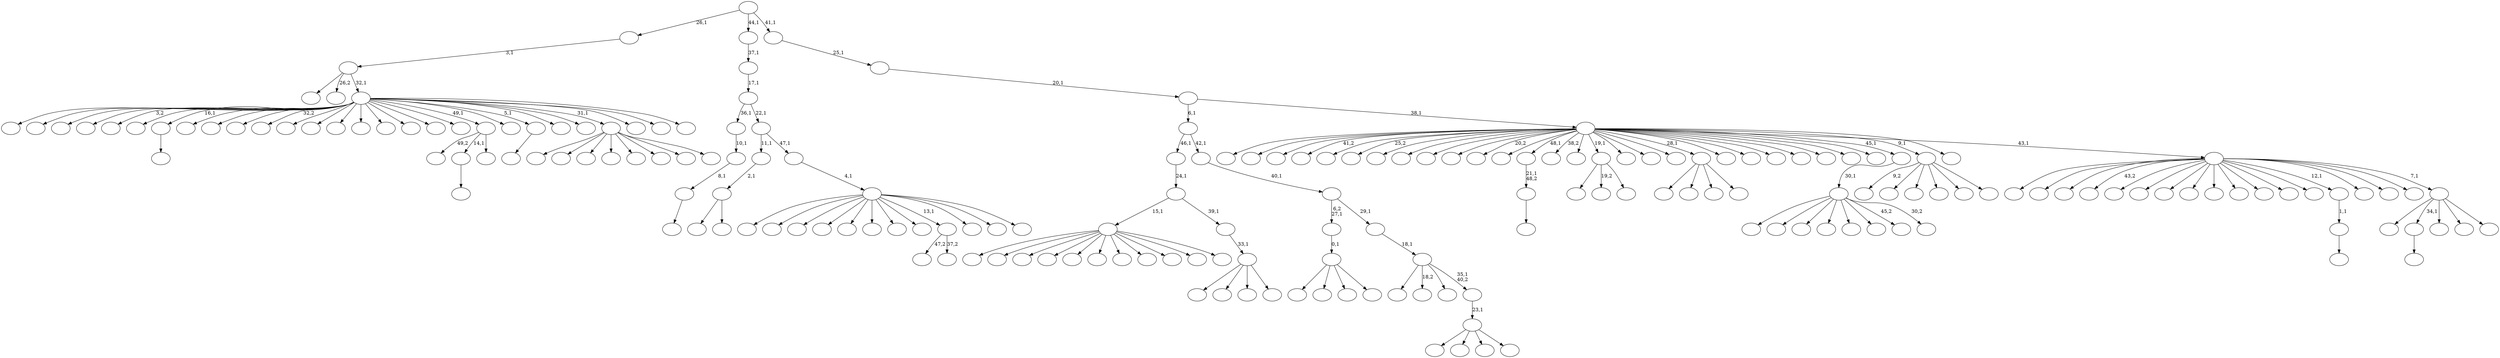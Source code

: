 digraph T {
	200 [label=""]
	199 [label=""]
	198 [label=""]
	197 [label=""]
	196 [label=""]
	195 [label=""]
	194 [label=""]
	193 [label=""]
	192 [label=""]
	191 [label=""]
	190 [label=""]
	189 [label=""]
	188 [label=""]
	187 [label=""]
	186 [label=""]
	185 [label=""]
	184 [label=""]
	183 [label=""]
	182 [label=""]
	181 [label=""]
	180 [label=""]
	179 [label=""]
	178 [label=""]
	177 [label=""]
	176 [label=""]
	175 [label=""]
	174 [label=""]
	173 [label=""]
	172 [label=""]
	171 [label=""]
	170 [label=""]
	169 [label=""]
	168 [label=""]
	167 [label=""]
	166 [label=""]
	165 [label=""]
	164 [label=""]
	163 [label=""]
	162 [label=""]
	161 [label=""]
	160 [label=""]
	159 [label=""]
	158 [label=""]
	157 [label=""]
	156 [label=""]
	155 [label=""]
	154 [label=""]
	153 [label=""]
	152 [label=""]
	151 [label=""]
	150 [label=""]
	149 [label=""]
	148 [label=""]
	147 [label=""]
	146 [label=""]
	145 [label=""]
	144 [label=""]
	143 [label=""]
	142 [label=""]
	141 [label=""]
	140 [label=""]
	139 [label=""]
	138 [label=""]
	137 [label=""]
	136 [label=""]
	135 [label=""]
	134 [label=""]
	133 [label=""]
	132 [label=""]
	131 [label=""]
	130 [label=""]
	129 [label=""]
	128 [label=""]
	127 [label=""]
	126 [label=""]
	125 [label=""]
	124 [label=""]
	123 [label=""]
	122 [label=""]
	121 [label=""]
	120 [label=""]
	119 [label=""]
	118 [label=""]
	117 [label=""]
	116 [label=""]
	115 [label=""]
	114 [label=""]
	113 [label=""]
	112 [label=""]
	111 [label=""]
	110 [label=""]
	109 [label=""]
	108 [label=""]
	107 [label=""]
	106 [label=""]
	105 [label=""]
	104 [label=""]
	103 [label=""]
	102 [label=""]
	101 [label=""]
	100 [label=""]
	99 [label=""]
	98 [label=""]
	97 [label=""]
	96 [label=""]
	95 [label=""]
	94 [label=""]
	93 [label=""]
	92 [label=""]
	91 [label=""]
	90 [label=""]
	89 [label=""]
	88 [label=""]
	87 [label=""]
	86 [label=""]
	85 [label=""]
	84 [label=""]
	83 [label=""]
	82 [label=""]
	81 [label=""]
	80 [label=""]
	79 [label=""]
	78 [label=""]
	77 [label=""]
	76 [label=""]
	75 [label=""]
	74 [label=""]
	73 [label=""]
	72 [label=""]
	71 [label=""]
	70 [label=""]
	69 [label=""]
	68 [label=""]
	67 [label=""]
	66 [label=""]
	65 [label=""]
	64 [label=""]
	63 [label=""]
	62 [label=""]
	61 [label=""]
	60 [label=""]
	59 [label=""]
	58 [label=""]
	57 [label=""]
	56 [label=""]
	55 [label=""]
	54 [label=""]
	53 [label=""]
	52 [label=""]
	51 [label=""]
	50 [label=""]
	49 [label=""]
	48 [label=""]
	47 [label=""]
	46 [label=""]
	45 [label=""]
	44 [label=""]
	43 [label=""]
	42 [label=""]
	41 [label=""]
	40 [label=""]
	39 [label=""]
	38 [label=""]
	37 [label=""]
	36 [label=""]
	35 [label=""]
	34 [label=""]
	33 [label=""]
	32 [label=""]
	31 [label=""]
	30 [label=""]
	29 [label=""]
	28 [label=""]
	27 [label=""]
	26 [label=""]
	25 [label=""]
	24 [label=""]
	23 [label=""]
	22 [label=""]
	21 [label=""]
	20 [label=""]
	19 [label=""]
	18 [label=""]
	17 [label=""]
	16 [label=""]
	15 [label=""]
	14 [label=""]
	13 [label=""]
	12 [label=""]
	11 [label=""]
	10 [label=""]
	9 [label=""]
	8 [label=""]
	7 [label=""]
	6 [label=""]
	5 [label=""]
	4 [label=""]
	3 [label=""]
	2 [label=""]
	1 [label=""]
	0 [label=""]
	186 -> 187 [label=""]
	156 -> 157 [label=""]
	122 -> 123 [label=""]
	121 -> 122 [label="21,1\n48,2"]
	107 -> 108 [label=""]
	106 -> 107 [label="1,1"]
	97 -> 98 [label=""]
	93 -> 164 [label=""]
	93 -> 147 [label="19,2"]
	93 -> 94 [label=""]
	83 -> 179 [label=""]
	83 -> 146 [label=""]
	83 -> 131 [label=""]
	83 -> 84 [label=""]
	67 -> 116 [label="49,2"]
	67 -> 97 [label="14,1"]
	67 -> 68 [label=""]
	65 -> 109 [label=""]
	65 -> 66 [label=""]
	64 -> 65 [label="2,1"]
	60 -> 176 [label=""]
	60 -> 160 [label=""]
	60 -> 151 [label=""]
	60 -> 144 [label=""]
	60 -> 134 [label=""]
	60 -> 111 [label=""]
	60 -> 70 [label="45,2"]
	60 -> 61 [label="30,2"]
	59 -> 60 [label="30,1"]
	57 -> 197 [label=""]
	57 -> 196 [label=""]
	57 -> 183 [label=""]
	57 -> 178 [label=""]
	57 -> 172 [label=""]
	57 -> 166 [label=""]
	57 -> 139 [label=""]
	57 -> 119 [label=""]
	57 -> 113 [label=""]
	57 -> 78 [label=""]
	57 -> 58 [label=""]
	54 -> 55 [label=""]
	51 -> 188 [label=""]
	51 -> 159 [label=""]
	51 -> 100 [label=""]
	51 -> 52 [label=""]
	50 -> 51 [label="0,1"]
	48 -> 163 [label=""]
	48 -> 148 [label=""]
	48 -> 136 [label=""]
	48 -> 49 [label=""]
	47 -> 48 [label="33,1"]
	46 -> 57 [label="15,1"]
	46 -> 47 [label="39,1"]
	45 -> 46 [label="24,1"]
	41 -> 85 [label="47,2"]
	41 -> 42 [label="37,2"]
	38 -> 170 [label="9,2"]
	38 -> 162 [label=""]
	38 -> 141 [label=""]
	38 -> 103 [label=""]
	38 -> 82 [label=""]
	38 -> 39 [label=""]
	36 -> 37 [label=""]
	35 -> 36 [label="8,1"]
	34 -> 35 [label="10,1"]
	31 -> 128 [label=""]
	31 -> 89 [label=""]
	31 -> 87 [label=""]
	31 -> 32 [label=""]
	30 -> 31 [label="23,1"]
	29 -> 161 [label=""]
	29 -> 124 [label="18,2"]
	29 -> 79 [label=""]
	29 -> 30 [label="35,1\n40,2"]
	28 -> 29 [label="18,1"]
	27 -> 50 [label="6,2\n27,1"]
	27 -> 28 [label="29,1"]
	26 -> 27 [label="40,1"]
	25 -> 45 [label="46,1"]
	25 -> 26 [label="42,1"]
	21 -> 190 [label=""]
	21 -> 185 [label=""]
	21 -> 169 [label=""]
	21 -> 149 [label=""]
	21 -> 125 [label=""]
	21 -> 120 [label=""]
	21 -> 43 [label=""]
	21 -> 22 [label=""]
	17 -> 195 [label=""]
	17 -> 192 [label=""]
	17 -> 189 [label=""]
	17 -> 174 [label=""]
	17 -> 173 [label="3,2"]
	17 -> 165 [label=""]
	17 -> 156 [label="16,1"]
	17 -> 145 [label=""]
	17 -> 138 [label=""]
	17 -> 135 [label=""]
	17 -> 127 [label="32,2"]
	17 -> 114 [label=""]
	17 -> 110 [label=""]
	17 -> 105 [label=""]
	17 -> 104 [label=""]
	17 -> 101 [label=""]
	17 -> 96 [label=""]
	17 -> 95 [label=""]
	17 -> 74 [label=""]
	17 -> 67 [label="49,1"]
	17 -> 56 [label=""]
	17 -> 54 [label="5,1"]
	17 -> 53 [label=""]
	17 -> 23 [label=""]
	17 -> 21 [label="31,1"]
	17 -> 20 [label=""]
	17 -> 19 [label=""]
	17 -> 18 [label=""]
	16 -> 129 [label=""]
	16 -> 102 [label="26,2"]
	16 -> 17 [label="32,1"]
	15 -> 16 [label="3,1"]
	13 -> 200 [label=""]
	13 -> 182 [label=""]
	13 -> 142 [label=""]
	13 -> 130 [label=""]
	13 -> 112 [label=""]
	13 -> 81 [label=""]
	13 -> 63 [label=""]
	13 -> 44 [label=""]
	13 -> 41 [label="13,1"]
	13 -> 40 [label=""]
	13 -> 33 [label=""]
	13 -> 14 [label=""]
	12 -> 13 [label="4,1"]
	11 -> 64 [label="11,1"]
	11 -> 12 [label="47,1"]
	10 -> 34 [label="36,1"]
	10 -> 11 [label="22,1"]
	9 -> 10 [label="17,1"]
	8 -> 9 [label="37,1"]
	6 -> 193 [label=""]
	6 -> 186 [label="34,1"]
	6 -> 171 [label=""]
	6 -> 88 [label=""]
	6 -> 7 [label=""]
	5 -> 198 [label=""]
	5 -> 194 [label=""]
	5 -> 181 [label=""]
	5 -> 177 [label="43,2"]
	5 -> 175 [label=""]
	5 -> 168 [label=""]
	5 -> 158 [label=""]
	5 -> 150 [label=""]
	5 -> 140 [label=""]
	5 -> 133 [label=""]
	5 -> 126 [label=""]
	5 -> 117 [label=""]
	5 -> 115 [label=""]
	5 -> 106 [label="12,1"]
	5 -> 86 [label=""]
	5 -> 76 [label=""]
	5 -> 75 [label=""]
	5 -> 6 [label="7,1"]
	4 -> 199 [label=""]
	4 -> 191 [label=""]
	4 -> 184 [label=""]
	4 -> 180 [label="41,2"]
	4 -> 167 [label=""]
	4 -> 155 [label="25,2"]
	4 -> 154 [label=""]
	4 -> 153 [label=""]
	4 -> 152 [label=""]
	4 -> 143 [label=""]
	4 -> 137 [label="20,2"]
	4 -> 132 [label=""]
	4 -> 121 [label="48,1"]
	4 -> 118 [label="38,2"]
	4 -> 99 [label=""]
	4 -> 93 [label="19,1"]
	4 -> 92 [label=""]
	4 -> 91 [label=""]
	4 -> 90 [label=""]
	4 -> 83 [label="28,1"]
	4 -> 80 [label=""]
	4 -> 77 [label=""]
	4 -> 73 [label=""]
	4 -> 72 [label=""]
	4 -> 71 [label=""]
	4 -> 69 [label=""]
	4 -> 62 [label=""]
	4 -> 59 [label="45,1"]
	4 -> 38 [label="9,1"]
	4 -> 24 [label=""]
	4 -> 5 [label="43,1"]
	3 -> 25 [label="6,1"]
	3 -> 4 [label="38,1"]
	2 -> 3 [label="20,1"]
	1 -> 2 [label="25,1"]
	0 -> 15 [label="26,1"]
	0 -> 8 [label="44,1"]
	0 -> 1 [label="41,1"]
}
